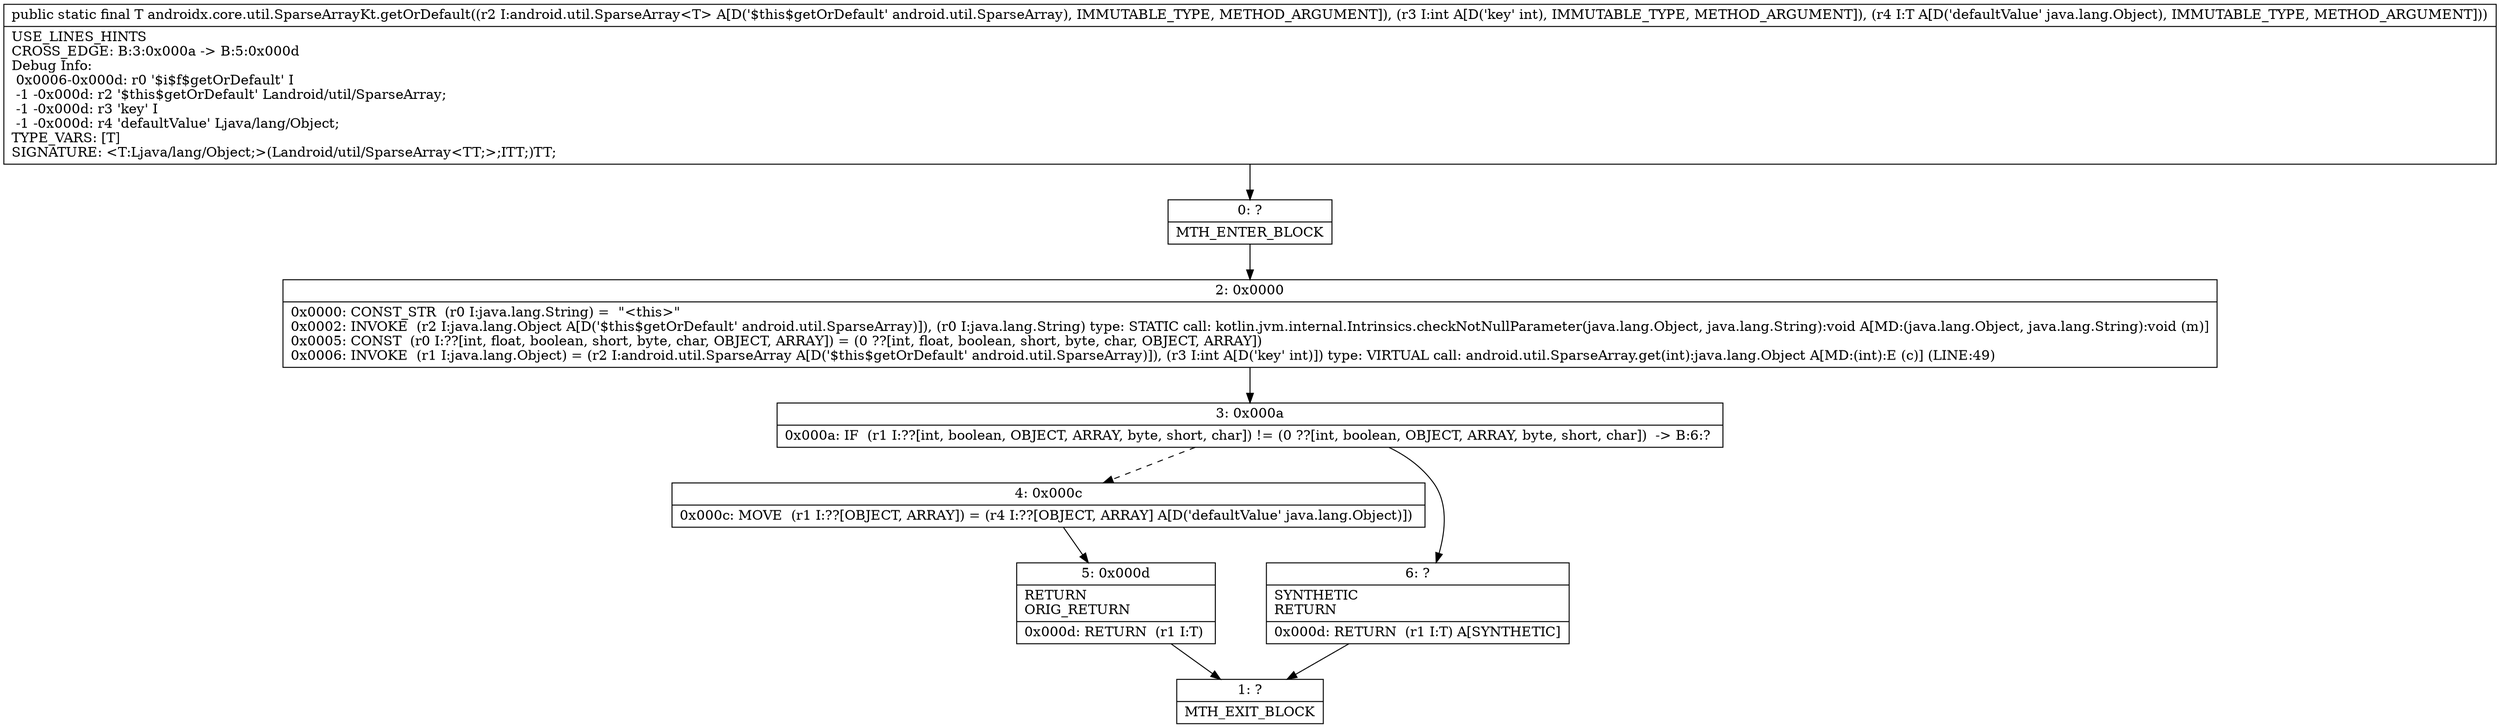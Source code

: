 digraph "CFG forandroidx.core.util.SparseArrayKt.getOrDefault(Landroid\/util\/SparseArray;ILjava\/lang\/Object;)Ljava\/lang\/Object;" {
Node_0 [shape=record,label="{0\:\ ?|MTH_ENTER_BLOCK\l}"];
Node_2 [shape=record,label="{2\:\ 0x0000|0x0000: CONST_STR  (r0 I:java.lang.String) =  \"\<this\>\" \l0x0002: INVOKE  (r2 I:java.lang.Object A[D('$this$getOrDefault' android.util.SparseArray)]), (r0 I:java.lang.String) type: STATIC call: kotlin.jvm.internal.Intrinsics.checkNotNullParameter(java.lang.Object, java.lang.String):void A[MD:(java.lang.Object, java.lang.String):void (m)]\l0x0005: CONST  (r0 I:??[int, float, boolean, short, byte, char, OBJECT, ARRAY]) = (0 ??[int, float, boolean, short, byte, char, OBJECT, ARRAY]) \l0x0006: INVOKE  (r1 I:java.lang.Object) = (r2 I:android.util.SparseArray A[D('$this$getOrDefault' android.util.SparseArray)]), (r3 I:int A[D('key' int)]) type: VIRTUAL call: android.util.SparseArray.get(int):java.lang.Object A[MD:(int):E (c)] (LINE:49)\l}"];
Node_3 [shape=record,label="{3\:\ 0x000a|0x000a: IF  (r1 I:??[int, boolean, OBJECT, ARRAY, byte, short, char]) != (0 ??[int, boolean, OBJECT, ARRAY, byte, short, char])  \-\> B:6:? \l}"];
Node_4 [shape=record,label="{4\:\ 0x000c|0x000c: MOVE  (r1 I:??[OBJECT, ARRAY]) = (r4 I:??[OBJECT, ARRAY] A[D('defaultValue' java.lang.Object)]) \l}"];
Node_5 [shape=record,label="{5\:\ 0x000d|RETURN\lORIG_RETURN\l|0x000d: RETURN  (r1 I:T) \l}"];
Node_1 [shape=record,label="{1\:\ ?|MTH_EXIT_BLOCK\l}"];
Node_6 [shape=record,label="{6\:\ ?|SYNTHETIC\lRETURN\l|0x000d: RETURN  (r1 I:T) A[SYNTHETIC]\l}"];
MethodNode[shape=record,label="{public static final T androidx.core.util.SparseArrayKt.getOrDefault((r2 I:android.util.SparseArray\<T\> A[D('$this$getOrDefault' android.util.SparseArray), IMMUTABLE_TYPE, METHOD_ARGUMENT]), (r3 I:int A[D('key' int), IMMUTABLE_TYPE, METHOD_ARGUMENT]), (r4 I:T A[D('defaultValue' java.lang.Object), IMMUTABLE_TYPE, METHOD_ARGUMENT]))  | USE_LINES_HINTS\lCROSS_EDGE: B:3:0x000a \-\> B:5:0x000d\lDebug Info:\l  0x0006\-0x000d: r0 '$i$f$getOrDefault' I\l  \-1 \-0x000d: r2 '$this$getOrDefault' Landroid\/util\/SparseArray;\l  \-1 \-0x000d: r3 'key' I\l  \-1 \-0x000d: r4 'defaultValue' Ljava\/lang\/Object;\lTYPE_VARS: [T]\lSIGNATURE: \<T:Ljava\/lang\/Object;\>(Landroid\/util\/SparseArray\<TT;\>;ITT;)TT;\l}"];
MethodNode -> Node_0;Node_0 -> Node_2;
Node_2 -> Node_3;
Node_3 -> Node_4[style=dashed];
Node_3 -> Node_6;
Node_4 -> Node_5;
Node_5 -> Node_1;
Node_6 -> Node_1;
}

